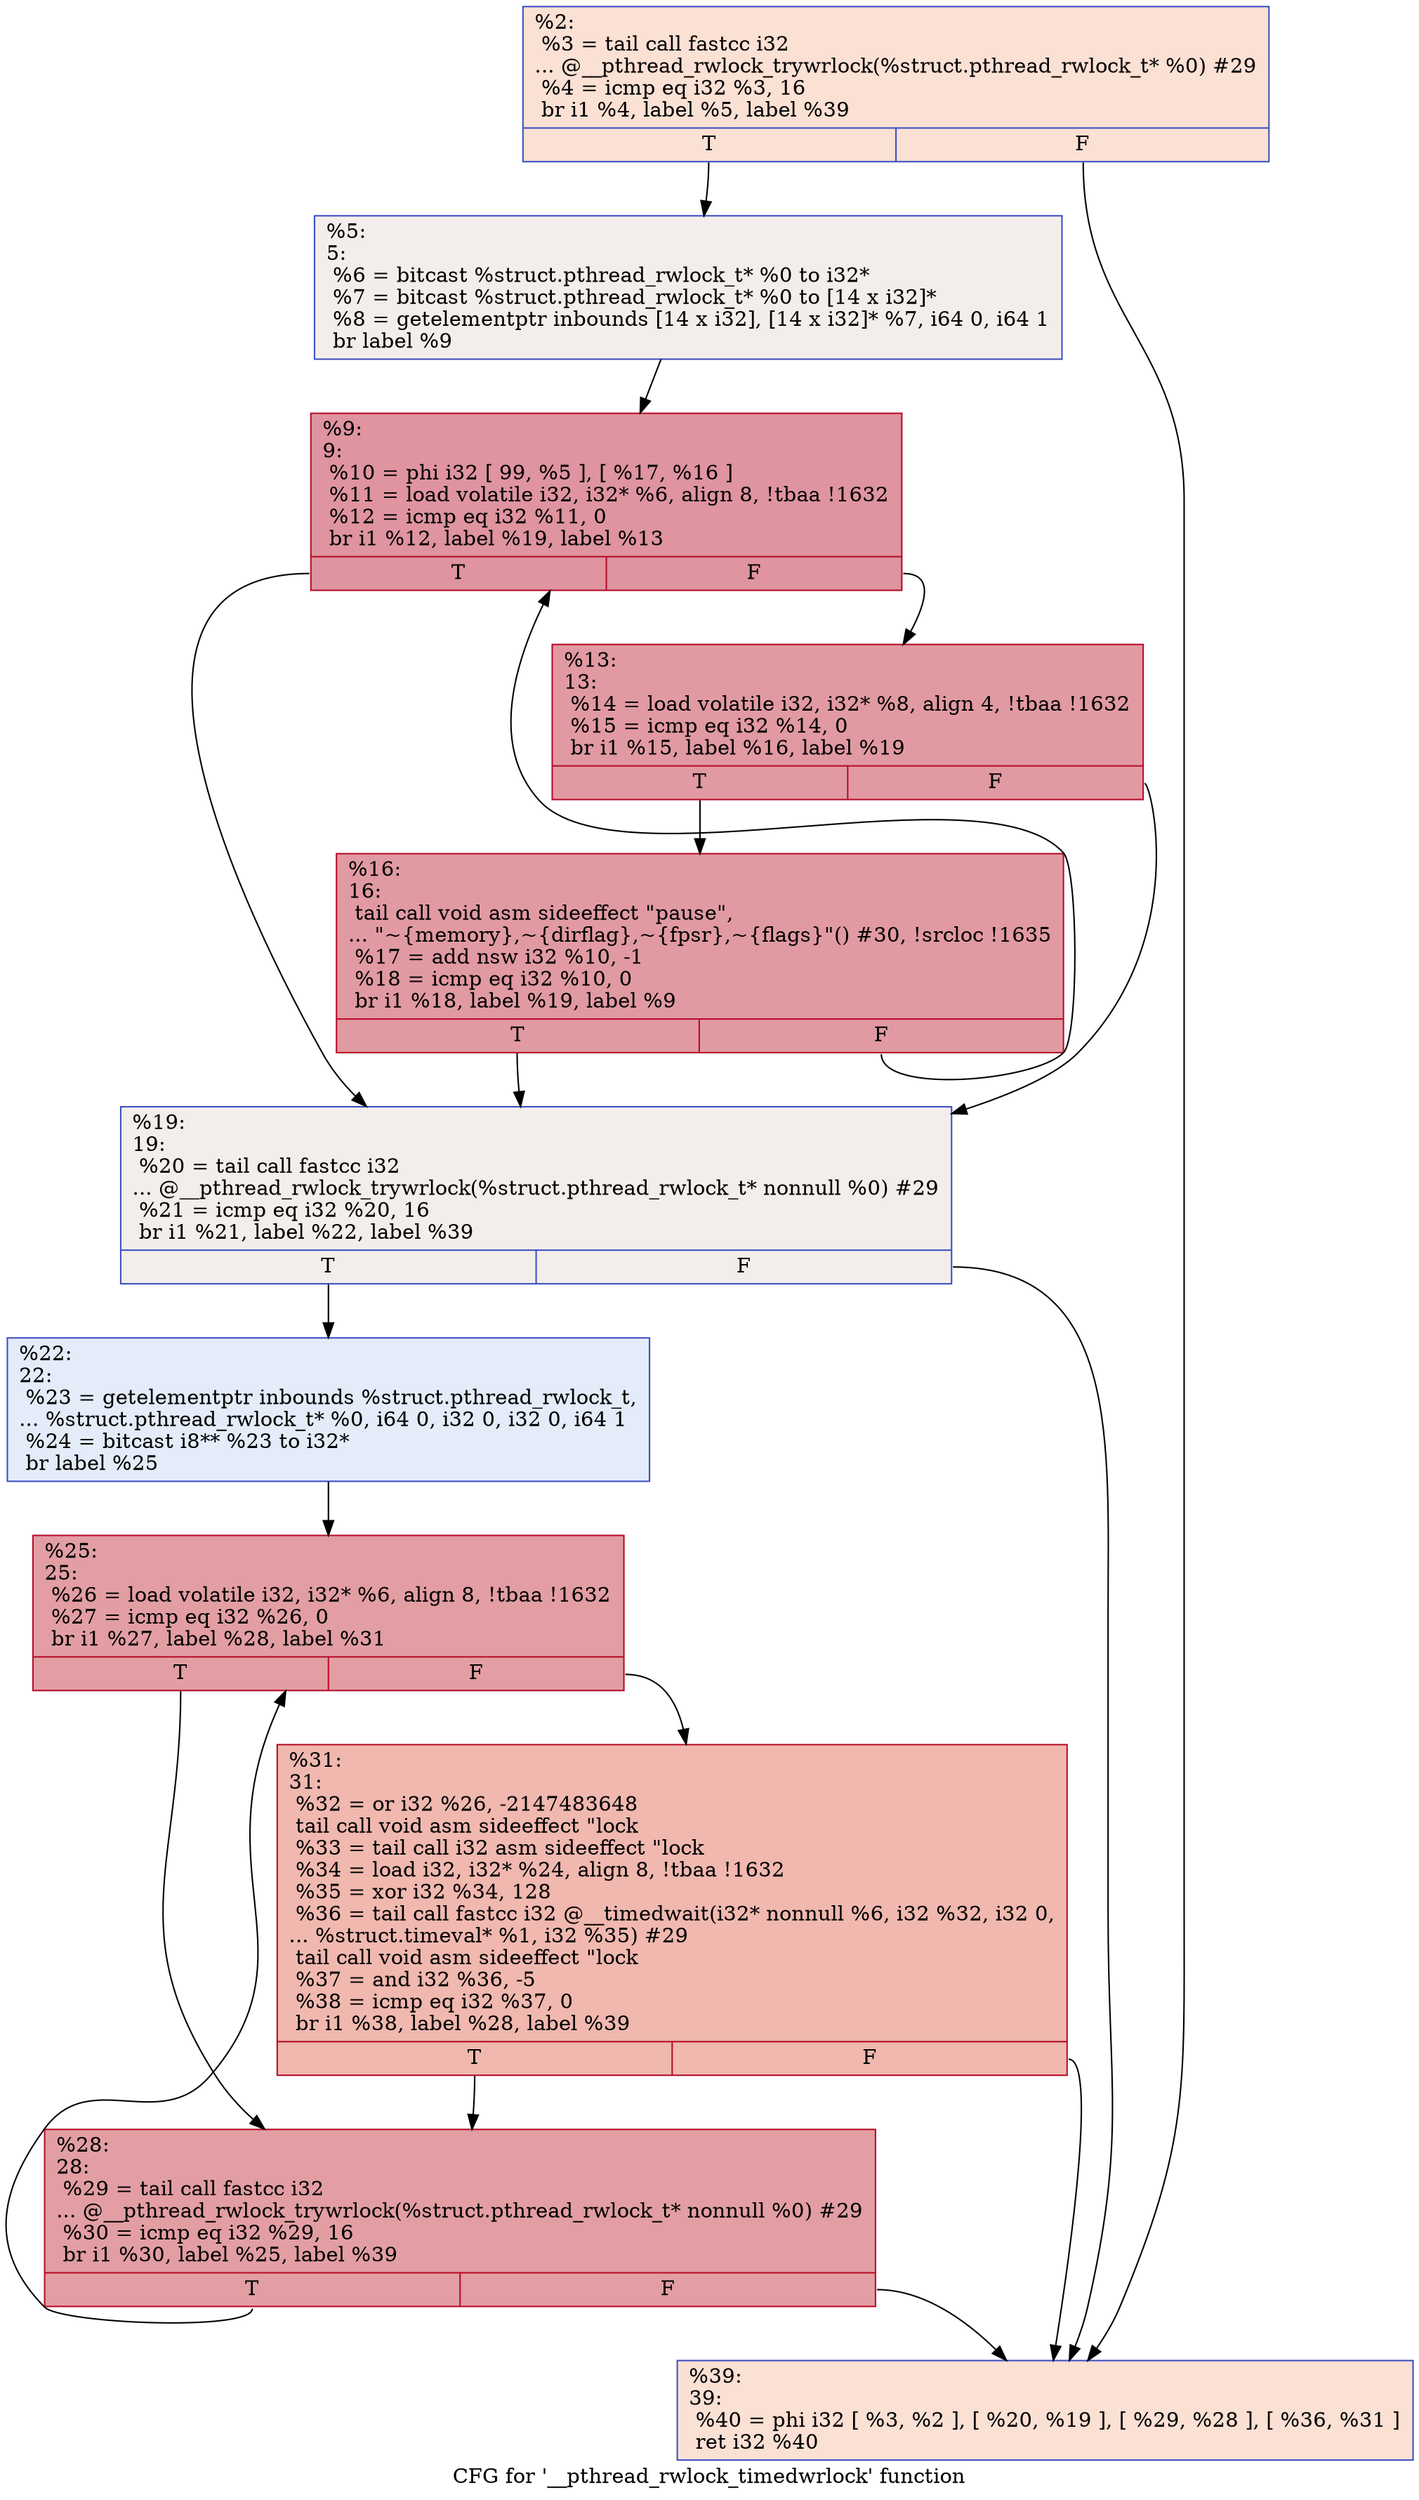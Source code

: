 digraph "CFG for '__pthread_rwlock_timedwrlock' function" {
	label="CFG for '__pthread_rwlock_timedwrlock' function";

	Node0x17e5670 [shape=record,color="#3d50c3ff", style=filled, fillcolor="#f7b99e70",label="{%2:\l  %3 = tail call fastcc i32\l... @__pthread_rwlock_trywrlock(%struct.pthread_rwlock_t* %0) #29\l  %4 = icmp eq i32 %3, 16\l  br i1 %4, label %5, label %39\l|{<s0>T|<s1>F}}"];
	Node0x17e5670:s0 -> Node0x17e6310;
	Node0x17e5670:s1 -> Node0x17e65e0;
	Node0x17e6310 [shape=record,color="#3d50c3ff", style=filled, fillcolor="#e5d8d170",label="{%5:\l5:                                                \l  %6 = bitcast %struct.pthread_rwlock_t* %0 to i32*\l  %7 = bitcast %struct.pthread_rwlock_t* %0 to [14 x i32]*\l  %8 = getelementptr inbounds [14 x i32], [14 x i32]* %7, i64 0, i64 1\l  br label %9\l}"];
	Node0x17e6310 -> Node0x17e6360;
	Node0x17e6360 [shape=record,color="#b70d28ff", style=filled, fillcolor="#b70d2870",label="{%9:\l9:                                                \l  %10 = phi i32 [ 99, %5 ], [ %17, %16 ]\l  %11 = load volatile i32, i32* %6, align 8, !tbaa !1632\l  %12 = icmp eq i32 %11, 0\l  br i1 %12, label %19, label %13\l|{<s0>T|<s1>F}}"];
	Node0x17e6360:s0 -> Node0x17e6450;
	Node0x17e6360:s1 -> Node0x17e63b0;
	Node0x17e63b0 [shape=record,color="#b70d28ff", style=filled, fillcolor="#bb1b2c70",label="{%13:\l13:                                               \l  %14 = load volatile i32, i32* %8, align 4, !tbaa !1632\l  %15 = icmp eq i32 %14, 0\l  br i1 %15, label %16, label %19\l|{<s0>T|<s1>F}}"];
	Node0x17e63b0:s0 -> Node0x17e6400;
	Node0x17e63b0:s1 -> Node0x17e6450;
	Node0x17e6400 [shape=record,color="#b70d28ff", style=filled, fillcolor="#bb1b2c70",label="{%16:\l16:                                               \l  tail call void asm sideeffect \"pause\",\l... \"~\{memory\},~\{dirflag\},~\{fpsr\},~\{flags\}\"() #30, !srcloc !1635\l  %17 = add nsw i32 %10, -1\l  %18 = icmp eq i32 %10, 0\l  br i1 %18, label %19, label %9\l|{<s0>T|<s1>F}}"];
	Node0x17e6400:s0 -> Node0x17e6450;
	Node0x17e6400:s1 -> Node0x17e6360;
	Node0x17e6450 [shape=record,color="#3d50c3ff", style=filled, fillcolor="#e5d8d170",label="{%19:\l19:                                               \l  %20 = tail call fastcc i32\l... @__pthread_rwlock_trywrlock(%struct.pthread_rwlock_t* nonnull %0) #29\l  %21 = icmp eq i32 %20, 16\l  br i1 %21, label %22, label %39\l|{<s0>T|<s1>F}}"];
	Node0x17e6450:s0 -> Node0x17e64a0;
	Node0x17e6450:s1 -> Node0x17e65e0;
	Node0x17e64a0 [shape=record,color="#3d50c3ff", style=filled, fillcolor="#c1d4f470",label="{%22:\l22:                                               \l  %23 = getelementptr inbounds %struct.pthread_rwlock_t,\l... %struct.pthread_rwlock_t* %0, i64 0, i32 0, i32 0, i64 1\l  %24 = bitcast i8** %23 to i32*\l  br label %25\l}"];
	Node0x17e64a0 -> Node0x17e64f0;
	Node0x17e64f0 [shape=record,color="#b70d28ff", style=filled, fillcolor="#be242e70",label="{%25:\l25:                                               \l  %26 = load volatile i32, i32* %6, align 8, !tbaa !1632\l  %27 = icmp eq i32 %26, 0\l  br i1 %27, label %28, label %31\l|{<s0>T|<s1>F}}"];
	Node0x17e64f0:s0 -> Node0x17e6540;
	Node0x17e64f0:s1 -> Node0x17e6590;
	Node0x17e6540 [shape=record,color="#b70d28ff", style=filled, fillcolor="#be242e70",label="{%28:\l28:                                               \l  %29 = tail call fastcc i32\l... @__pthread_rwlock_trywrlock(%struct.pthread_rwlock_t* nonnull %0) #29\l  %30 = icmp eq i32 %29, 16\l  br i1 %30, label %25, label %39\l|{<s0>T|<s1>F}}"];
	Node0x17e6540:s0 -> Node0x17e64f0;
	Node0x17e6540:s1 -> Node0x17e65e0;
	Node0x17e6590 [shape=record,color="#b70d28ff", style=filled, fillcolor="#dc5d4a70",label="{%31:\l31:                                               \l  %32 = or i32 %26, -2147483648\l  tail call void asm sideeffect \"lock \l  %33 = tail call i32 asm sideeffect \"lock \l  %34 = load i32, i32* %24, align 8, !tbaa !1632\l  %35 = xor i32 %34, 128\l  %36 = tail call fastcc i32 @__timedwait(i32* nonnull %6, i32 %32, i32 0,\l... %struct.timeval* %1, i32 %35) #29\l  tail call void asm sideeffect \"lock \l  %37 = and i32 %36, -5\l  %38 = icmp eq i32 %37, 0\l  br i1 %38, label %28, label %39\l|{<s0>T|<s1>F}}"];
	Node0x17e6590:s0 -> Node0x17e6540;
	Node0x17e6590:s1 -> Node0x17e65e0;
	Node0x17e65e0 [shape=record,color="#3d50c3ff", style=filled, fillcolor="#f7b99e70",label="{%39:\l39:                                               \l  %40 = phi i32 [ %3, %2 ], [ %20, %19 ], [ %29, %28 ], [ %36, %31 ]\l  ret i32 %40\l}"];
}
